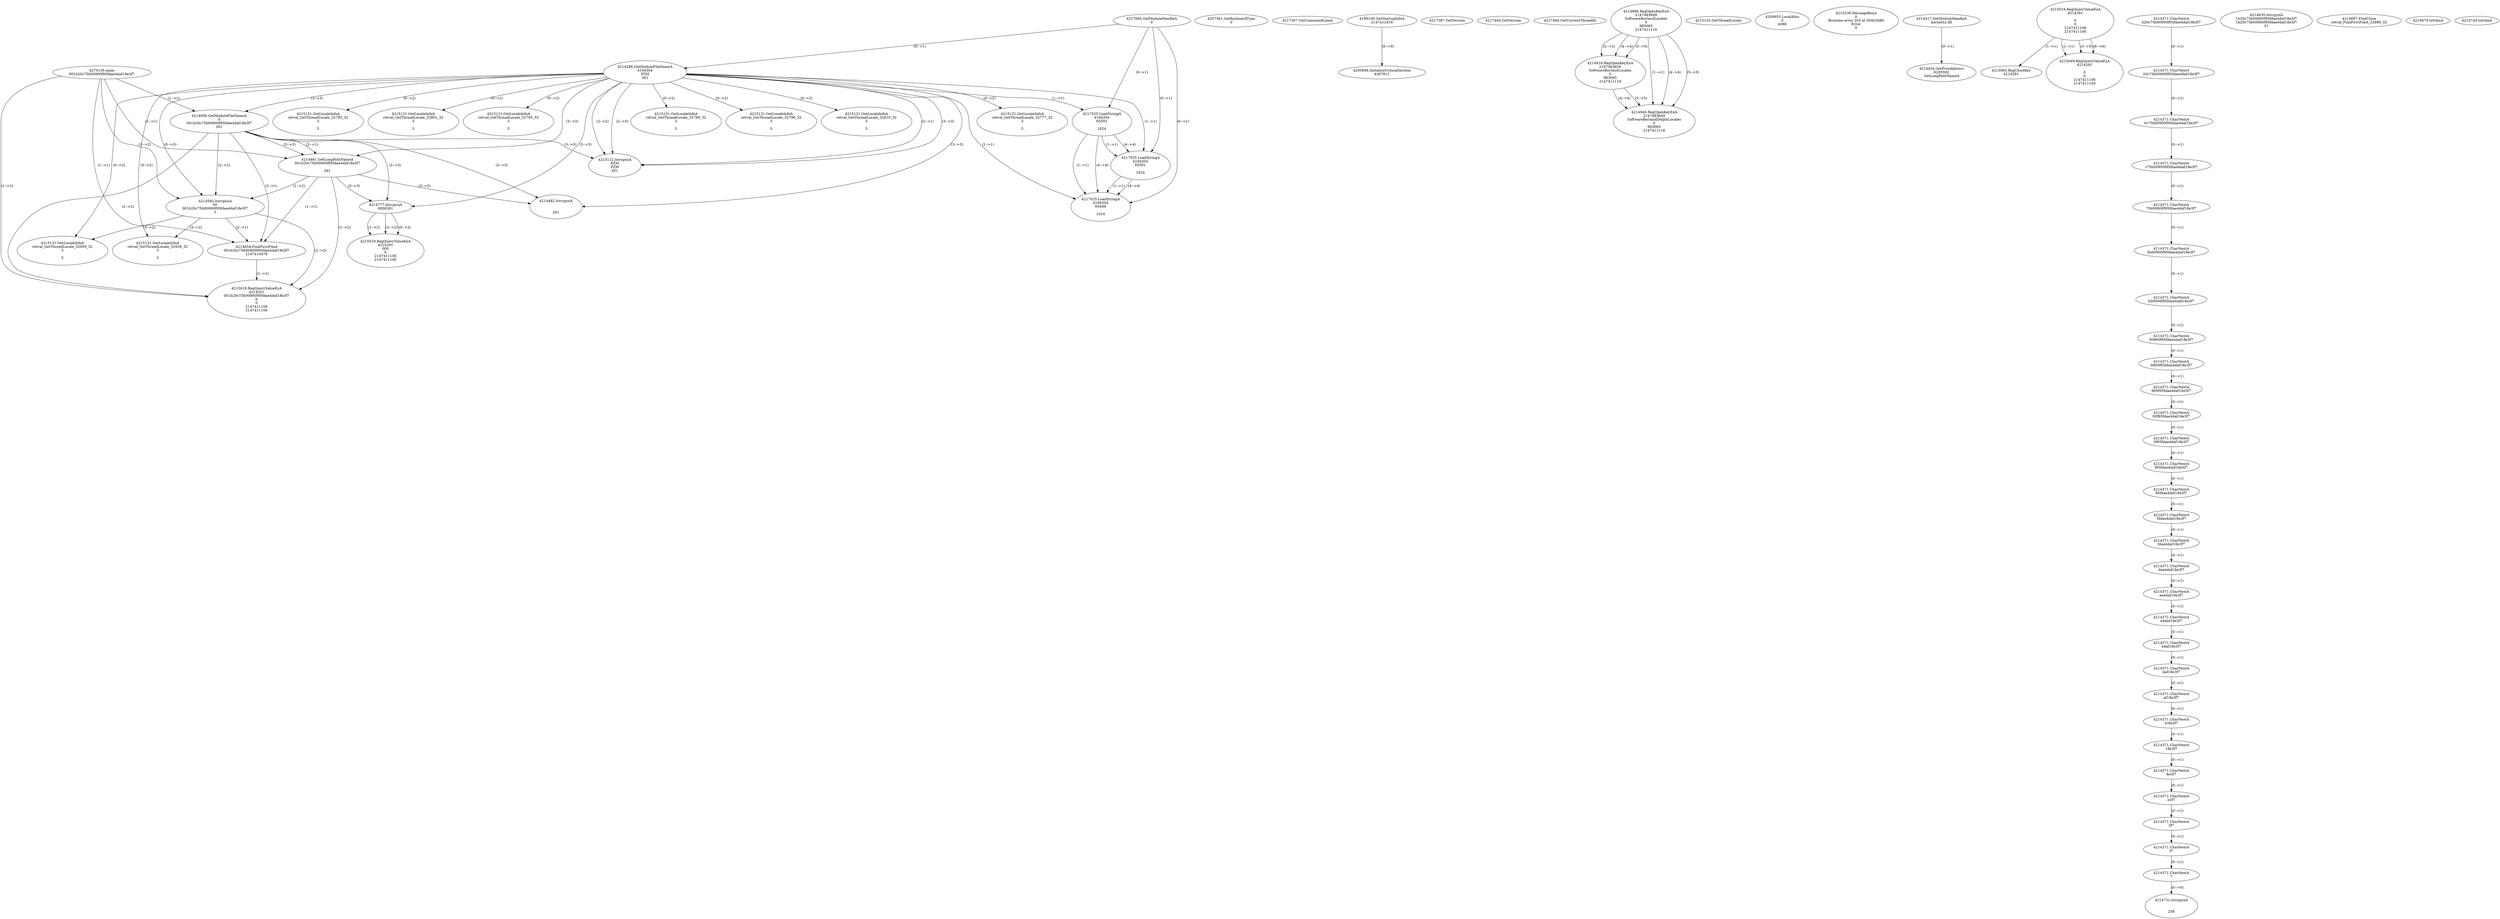// Global SCDG with merge call
digraph {
	0 [label="4270136.main
001b20c75b00900f95fdae4daf18e3f7"]
	1 [label="4217684.GetModuleHandleA
0"]
	2 [label="4207361.GetKeyboardType
0"]
	3 [label="4217367.GetCommandLineA
"]
	4 [label="4199106.GetStartupInfoA
2147412416"]
	5 [label="4217387.GetVersion
"]
	6 [label="4217404.GetVersion
"]
	7 [label="4217464.GetCurrentThreadId
"]
	8 [label="4214286.GetModuleFileNameA
4194304
PZM
261"]
	1 -> 8 [label="(0-->1)"]
	9 [label="4214856.GetModuleFileNameA
0
001b20c75b00900f95fdae4daf18e3f7
261"]
	0 -> 9 [label="(1-->2)"]
	8 -> 9 [label="(3-->3)"]
	10 [label="4214886.RegOpenKeyExA
2147483649
Software\Borland\Locales
0
983065
2147411116"]
	11 [label="4214916.RegOpenKeyExA
2147483650
Software\Borland\Locales
0
983065
2147411116"]
	10 -> 11 [label="(2-->2)"]
	10 -> 11 [label="(4-->4)"]
	10 -> 11 [label="(5-->5)"]
	12 [label="4214946.RegOpenKeyExA
2147483649
Software\Borland\Delphi\Locales
0
983065
2147411116"]
	10 -> 12 [label="(1-->1)"]
	10 -> 12 [label="(4-->4)"]
	11 -> 12 [label="(4-->4)"]
	10 -> 12 [label="(5-->5)"]
	11 -> 12 [label="(5-->5)"]
	13 [label="4215112.lstrcpynA
PZM
PZM
261"]
	8 -> 13 [label="(2-->1)"]
	8 -> 13 [label="(2-->2)"]
	8 -> 13 [label="(3-->3)"]
	9 -> 13 [label="(3-->3)"]
	8 -> 13 [label="(2-->0)"]
	14 [label="4215125.GetThreadLocale
"]
	15 [label="4215131.GetLocaleInfoA
retval_GetThreadLocale_32777_32
3

5"]
	8 -> 15 [label="(0-->2)"]
	16 [label="4217025.LoadStringA
4194304
65502

1024"]
	1 -> 16 [label="(0-->1)"]
	8 -> 16 [label="(1-->1)"]
	17 [label="4200894.InitializeCriticalSection
4367812"]
	4 -> 17 [label="(0-->0)"]
	18 [label="4200955.LocalAlloc
0
4088"]
	19 [label="4210236.MessageBoxA
0
Runtime error 203 at 00402680
Error
0"]
	20 [label="4214417.GetModuleHandleA
kernel32.dll"]
	21 [label="4214434.GetProcAddress
6295592
GetLongPathNameA"]
	20 -> 21 [label="(0-->1)"]
	22 [label="4214461.GetLongPathNameA
001b20c75b00900f95fdae4daf18e3f7

261"]
	0 -> 22 [label="(1-->1)"]
	9 -> 22 [label="(2-->1)"]
	8 -> 22 [label="(3-->3)"]
	9 -> 22 [label="(3-->3)"]
	23 [label="4214482.lstrcpynA


261"]
	8 -> 23 [label="(3-->3)"]
	9 -> 23 [label="(3-->3)"]
	22 -> 23 [label="(3-->3)"]
	24 [label="4215019.RegQueryValueExA
4214291

0
0
2147411106
2147411100"]
	25 [label="4215083.RegCloseKey
4214291"]
	24 -> 25 [label="(1-->1)"]
	26 [label="4215131.GetLocaleInfoA
retval_GetThreadLocale_32793_32
3

5"]
	8 -> 26 [label="(0-->2)"]
	27 [label="4217025.LoadStringA
4194304
65501

1024"]
	1 -> 27 [label="(0-->1)"]
	8 -> 27 [label="(1-->1)"]
	16 -> 27 [label="(1-->1)"]
	16 -> 27 [label="(4-->4)"]
	28 [label="4215049.RegQueryValueExA
4214291

0
0
2147411106
2147411100"]
	24 -> 28 [label="(1-->1)"]
	24 -> 28 [label="(5-->5)"]
	24 -> 28 [label="(6-->6)"]
	29 [label="4215131.GetLocaleInfoA
retval_GetThreadLocale_32801_32
3

5"]
	8 -> 29 [label="(0-->2)"]
	30 [label="4215131.GetLocaleInfoA
retval_GetThreadLocale_32795_32
3

5"]
	8 -> 30 [label="(0-->2)"]
	31 [label="4217025.LoadStringA
4194304
65499

1024"]
	1 -> 31 [label="(0-->1)"]
	8 -> 31 [label="(1-->1)"]
	16 -> 31 [label="(1-->1)"]
	27 -> 31 [label="(1-->1)"]
	16 -> 31 [label="(4-->4)"]
	27 -> 31 [label="(4-->4)"]
	32 [label="4214582.lstrcpynA
00
001b20c75b00900f95fdae4daf18e3f7
3"]
	0 -> 32 [label="(1-->2)"]
	9 -> 32 [label="(2-->2)"]
	22 -> 32 [label="(1-->2)"]
	8 -> 32 [label="(0-->3)"]
	33 [label="4214371.CharNextA
b20c75b00900f95fdae4daf18e3f7"]
	34 [label="4214371.CharNextA
20c75b00900f95fdae4daf18e3f7"]
	33 -> 34 [label="(0-->1)"]
	35 [label="4214371.CharNextA
0c75b00900f95fdae4daf18e3f7"]
	34 -> 35 [label="(0-->1)"]
	36 [label="4214371.CharNextA
c75b00900f95fdae4daf18e3f7"]
	35 -> 36 [label="(0-->1)"]
	37 [label="4214371.CharNextA
75b00900f95fdae4daf18e3f7"]
	36 -> 37 [label="(0-->1)"]
	38 [label="4214371.CharNextA
5b00900f95fdae4daf18e3f7"]
	37 -> 38 [label="(0-->1)"]
	39 [label="4214371.CharNextA
b00900f95fdae4daf18e3f7"]
	38 -> 39 [label="(0-->1)"]
	40 [label="4214371.CharNextA
00900f95fdae4daf18e3f7"]
	39 -> 40 [label="(0-->1)"]
	41 [label="4214371.CharNextA
0900f95fdae4daf18e3f7"]
	40 -> 41 [label="(0-->1)"]
	42 [label="4214371.CharNextA
900f95fdae4daf18e3f7"]
	41 -> 42 [label="(0-->1)"]
	43 [label="4214371.CharNextA
00f95fdae4daf18e3f7"]
	42 -> 43 [label="(0-->1)"]
	44 [label="4214371.CharNextA
0f95fdae4daf18e3f7"]
	43 -> 44 [label="(0-->1)"]
	45 [label="4214371.CharNextA
f95fdae4daf18e3f7"]
	44 -> 45 [label="(0-->1)"]
	46 [label="4214371.CharNextA
95fdae4daf18e3f7"]
	45 -> 46 [label="(0-->1)"]
	47 [label="4214371.CharNextA
5fdae4daf18e3f7"]
	46 -> 47 [label="(0-->1)"]
	48 [label="4214371.CharNextA
fdae4daf18e3f7"]
	47 -> 48 [label="(0-->1)"]
	49 [label="4214371.CharNextA
dae4daf18e3f7"]
	48 -> 49 [label="(0-->1)"]
	50 [label="4214371.CharNextA
ae4daf18e3f7"]
	49 -> 50 [label="(0-->1)"]
	51 [label="4214371.CharNextA
e4daf18e3f7"]
	50 -> 51 [label="(0-->1)"]
	52 [label="4214371.CharNextA
4daf18e3f7"]
	51 -> 52 [label="(0-->1)"]
	53 [label="4214371.CharNextA
daf18e3f7"]
	52 -> 53 [label="(0-->1)"]
	54 [label="4214371.CharNextA
af18e3f7"]
	53 -> 54 [label="(0-->1)"]
	55 [label="4214371.CharNextA
f18e3f7"]
	54 -> 55 [label="(0-->1)"]
	56 [label="4214371.CharNextA
18e3f7"]
	55 -> 56 [label="(0-->1)"]
	57 [label="4214371.CharNextA
8e3f7"]
	56 -> 57 [label="(0-->1)"]
	58 [label="4214371.CharNextA
e3f7"]
	57 -> 58 [label="(0-->1)"]
	59 [label="4214371.CharNextA
3f7"]
	58 -> 59 [label="(0-->1)"]
	60 [label="4214371.CharNextA
f7"]
	59 -> 60 [label="(0-->1)"]
	61 [label="4214371.CharNextA
7"]
	60 -> 61 [label="(0-->1)"]
	62 [label="4214635.lstrcpynA
1b20c75b00900f95fdae4daf18e3f7
1b20c75b00900f95fdae4daf18e3f7
31"]
	63 [label="4214654.FindFirstFileA
001b20c75b00900f95fdae4daf18e3f7
2147410478"]
	0 -> 63 [label="(1-->1)"]
	9 -> 63 [label="(2-->1)"]
	22 -> 63 [label="(1-->1)"]
	32 -> 63 [label="(2-->1)"]
	64 [label="4215019.RegQueryValueExA
4214291
001b20c75b00900f95fdae4daf18e3f7
0
0
2147411106
2147411100"]
	0 -> 64 [label="(1-->2)"]
	9 -> 64 [label="(2-->2)"]
	22 -> 64 [label="(1-->2)"]
	32 -> 64 [label="(2-->2)"]
	63 -> 64 [label="(1-->2)"]
	65 [label="4215131.GetLocaleInfoA
retval_GetThreadLocale_32928_32
3

5"]
	8 -> 65 [label="(0-->2)"]
	32 -> 65 [label="(3-->2)"]
	66 [label="4214667.FindClose
retval_FindFirstFileA_32889_32"]
	67 [label="4214679.lstrlenA
"]
	68 [label="4214731.lstrcpynA


258"]
	61 -> 68 [label="(0-->0)"]
	69 [label="4214743.lstrlenA
"]
	70 [label="4214777.lstrcpynA
00\
00\
261"]
	8 -> 70 [label="(3-->3)"]
	9 -> 70 [label="(3-->3)"]
	22 -> 70 [label="(3-->3)"]
	71 [label="4215019.RegQueryValueExA
4214291
00\
0
0
2147411106
2147411100"]
	70 -> 71 [label="(1-->2)"]
	70 -> 71 [label="(2-->2)"]
	70 -> 71 [label="(0-->2)"]
	72 [label="4215131.GetLocaleInfoA
retval_GetThreadLocale_32909_32
3

5"]
	8 -> 72 [label="(0-->2)"]
	32 -> 72 [label="(3-->2)"]
	73 [label="4215131.GetLocaleInfoA
retval_GetThreadLocale_32789_32
3

5"]
	8 -> 73 [label="(0-->2)"]
	74 [label="4215131.GetLocaleInfoA
retval_GetThreadLocale_32796_32
3

5"]
	8 -> 74 [label="(0-->2)"]
	75 [label="4215131.GetLocaleInfoA
retval_GetThreadLocale_32810_32
3

5"]
	8 -> 75 [label="(0-->2)"]
}
